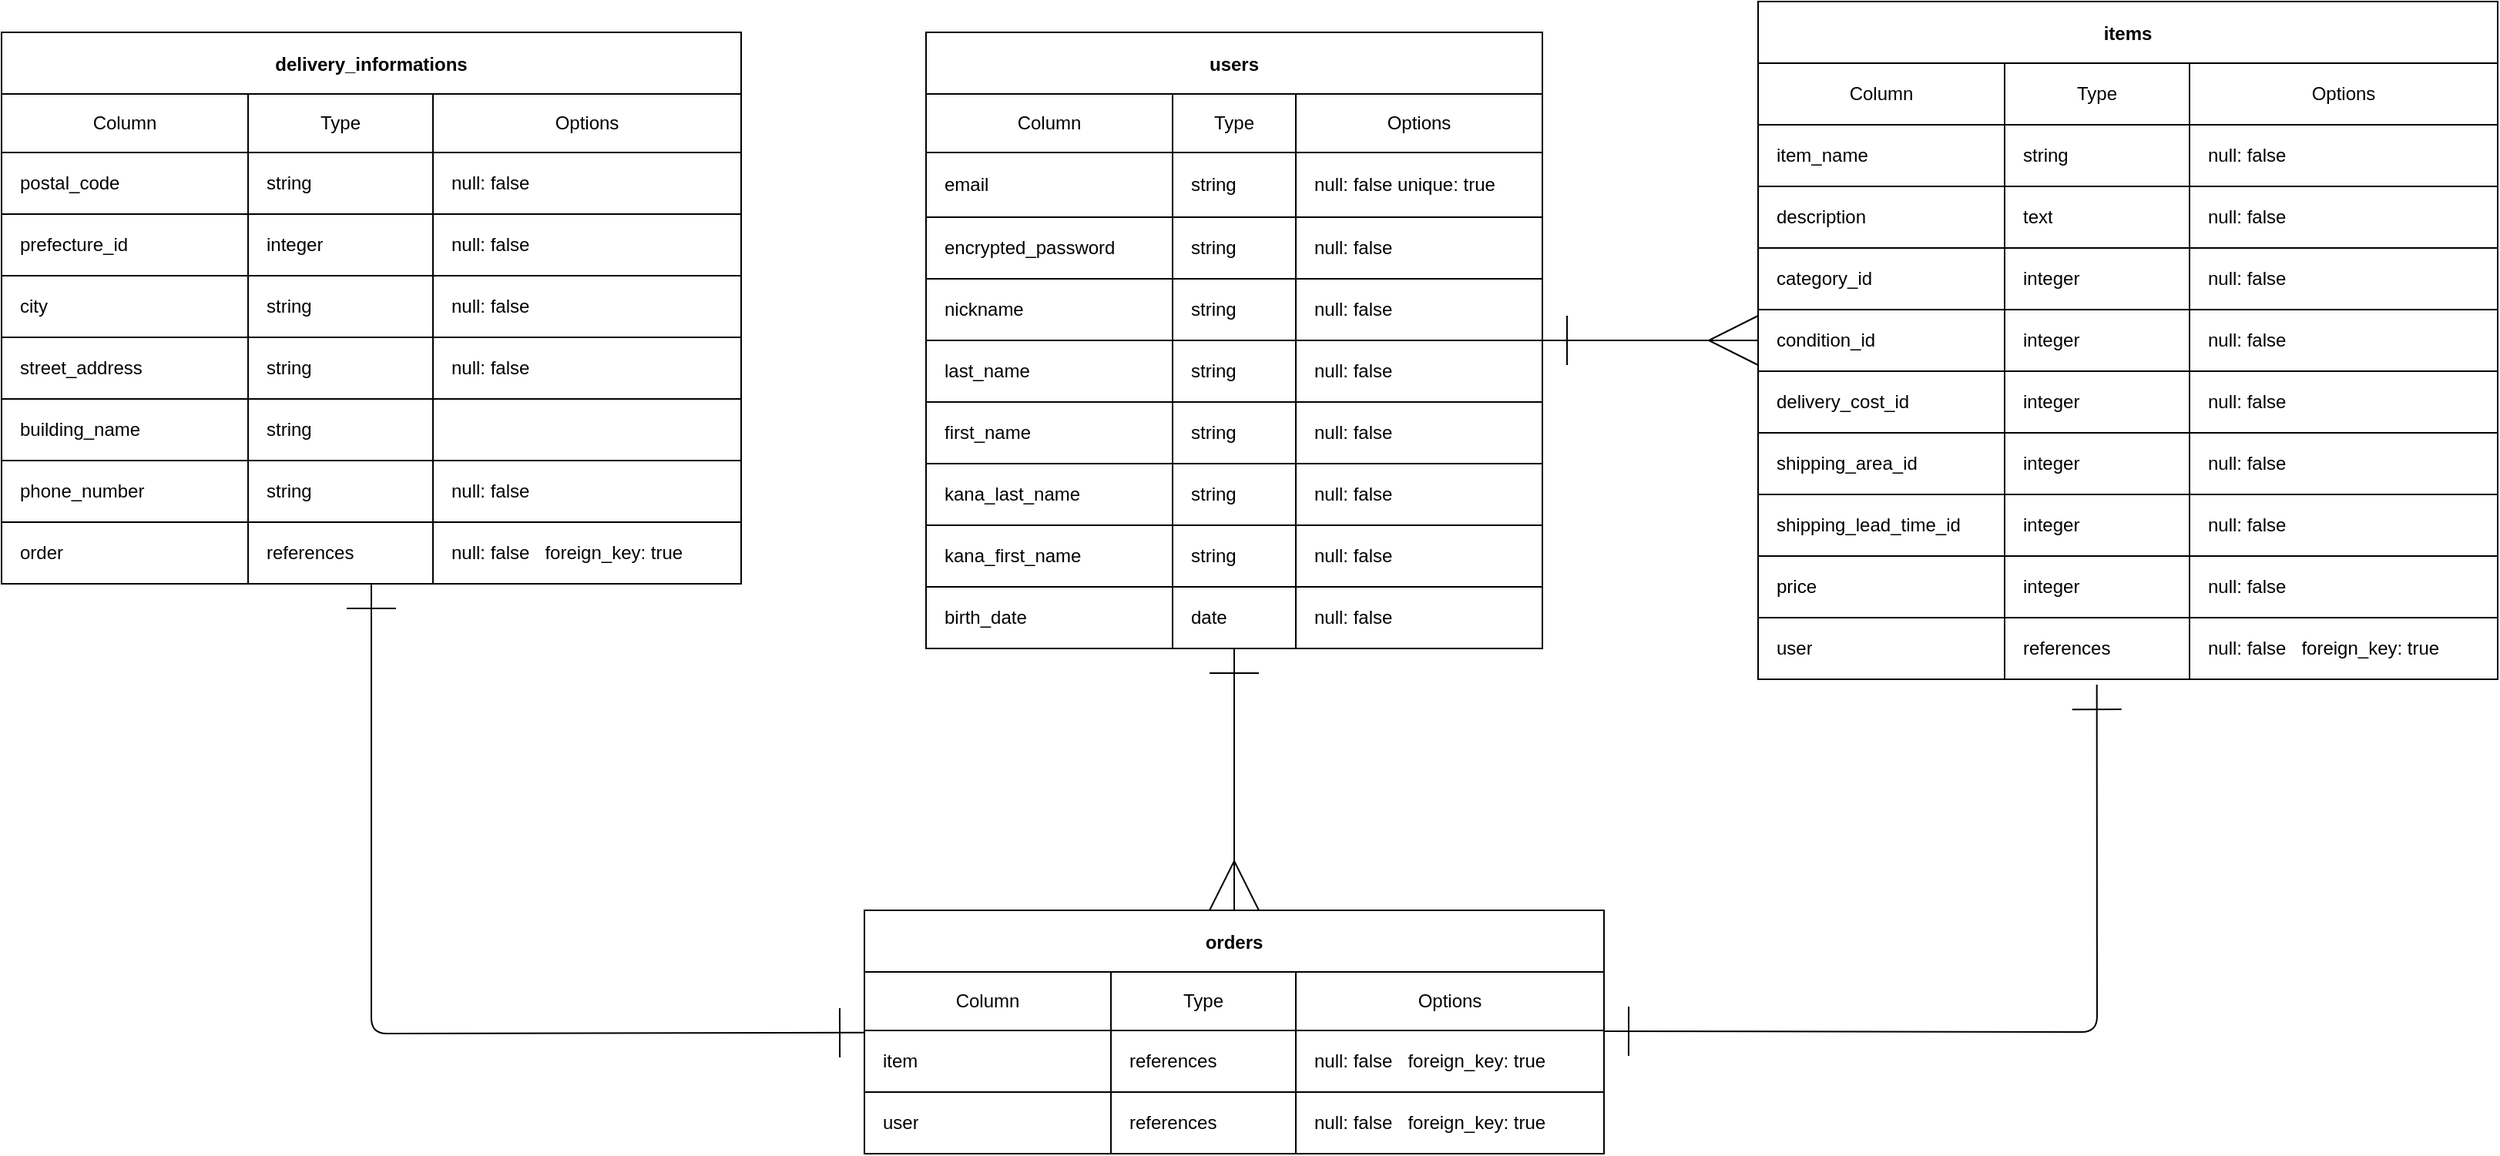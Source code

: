 <mxfile>
    <diagram id="lKVGvVoC6Xnl2_h3zTcr" name="ページ1">
        <mxGraphModel dx="1456" dy="779" grid="0" gridSize="10" guides="1" tooltips="1" connect="1" arrows="1" fold="1" page="1" pageScale="1" pageWidth="827" pageHeight="1169" background="none" math="0" shadow="0">
            <root>
                <mxCell id="0"/>
                <mxCell id="1" parent="0"/>
                <mxCell id="143" style="edgeStyle=none;jumpSize=6;html=1;strokeWidth=1;endArrow=ERmany;endFill=0;startSize=30;endSize=30;startArrow=ERone;startFill=0;fillColor=none;entryX=0.5;entryY=0;entryDx=0;entryDy=0;" parent="1" source="87" target="122" edge="1">
                    <mxGeometry relative="1" as="geometry">
                        <mxPoint x="830" y="680" as="targetPoint"/>
                        <mxPoint x="480" y="320" as="sourcePoint"/>
                    </mxGeometry>
                </mxCell>
                <mxCell id="74" value="users" style="shape=table;startSize=40;container=1;collapsible=0;childLayout=tableLayout;fontStyle=1;align=center;fillColor=none;" parent="1" vertex="1">
                    <mxGeometry x="620" y="120" width="400" height="400" as="geometry"/>
                </mxCell>
                <mxCell id="75" value="" style="shape=tableRow;horizontal=0;startSize=0;swimlaneHead=0;swimlaneBody=0;top=0;left=0;bottom=0;right=0;collapsible=0;dropTarget=0;points=[[0,0.5],[1,0.5]];portConstraint=eastwest;fillColor=none;" parent="74" vertex="1">
                    <mxGeometry y="40" width="400" height="38" as="geometry"/>
                </mxCell>
                <mxCell id="76" value="Column" style="shape=partialRectangle;html=1;whiteSpace=wrap;connectable=0;top=0;left=0;bottom=0;right=0;overflow=hidden;fillColor=none;" parent="75" vertex="1">
                    <mxGeometry width="160" height="38" as="geometry">
                        <mxRectangle width="160" height="38" as="alternateBounds"/>
                    </mxGeometry>
                </mxCell>
                <mxCell id="77" value="Type" style="shape=partialRectangle;html=1;whiteSpace=wrap;connectable=0;top=0;left=0;bottom=0;right=0;overflow=hidden;verticalAlign=middle;horizontal=1;fontStyle=0;fillColor=none;" parent="75" vertex="1">
                    <mxGeometry x="160" width="80" height="38" as="geometry">
                        <mxRectangle width="80" height="38" as="alternateBounds"/>
                    </mxGeometry>
                </mxCell>
                <mxCell id="78" value="Options" style="shape=partialRectangle;html=1;whiteSpace=wrap;connectable=0;top=0;left=0;bottom=0;right=0;overflow=hidden;fillColor=none;" parent="75" vertex="1">
                    <mxGeometry x="240" width="160" height="38" as="geometry">
                        <mxRectangle width="160" height="38" as="alternateBounds"/>
                    </mxGeometry>
                </mxCell>
                <mxCell id="79" value="" style="shape=tableRow;horizontal=0;startSize=0;swimlaneHead=0;swimlaneBody=0;top=0;left=0;bottom=0;right=0;collapsible=0;dropTarget=0;points=[[0,0.5],[1,0.5]];portConstraint=eastwest;align=left;spacingLeft=10;fillColor=none;" parent="74" vertex="1">
                    <mxGeometry y="78" width="400" height="42" as="geometry"/>
                </mxCell>
                <mxCell id="80" value="email&lt;br&gt;" style="shape=partialRectangle;html=1;whiteSpace=wrap;connectable=0;top=0;left=0;bottom=0;right=0;overflow=hidden;align=left;spacingLeft=10;fillColor=none;" parent="79" vertex="1">
                    <mxGeometry width="160" height="42" as="geometry">
                        <mxRectangle width="160" height="42" as="alternateBounds"/>
                    </mxGeometry>
                </mxCell>
                <mxCell id="81" value="string" style="shape=partialRectangle;html=1;whiteSpace=wrap;connectable=0;top=0;left=0;bottom=0;right=0;overflow=hidden;align=left;spacingLeft=10;fillColor=none;" parent="79" vertex="1">
                    <mxGeometry x="160" width="80" height="42" as="geometry">
                        <mxRectangle width="80" height="42" as="alternateBounds"/>
                    </mxGeometry>
                </mxCell>
                <mxCell id="82" value="null: false unique: true" style="shape=partialRectangle;html=1;whiteSpace=wrap;connectable=0;top=0;left=0;bottom=0;right=0;overflow=hidden;align=left;spacingLeft=10;fillColor=none;" parent="79" vertex="1">
                    <mxGeometry x="240" width="160" height="42" as="geometry">
                        <mxRectangle width="160" height="42" as="alternateBounds"/>
                    </mxGeometry>
                </mxCell>
                <mxCell id="83" value="" style="shape=tableRow;horizontal=0;startSize=0;swimlaneHead=0;swimlaneBody=0;top=0;left=0;bottom=0;right=0;collapsible=0;dropTarget=0;points=[[0,0.5],[1,0.5]];portConstraint=eastwest;align=left;spacingLeft=10;fillColor=none;" parent="74" vertex="1">
                    <mxGeometry y="120" width="400" height="40" as="geometry"/>
                </mxCell>
                <mxCell id="84" value="encrypted_password" style="shape=partialRectangle;html=1;whiteSpace=wrap;connectable=0;top=0;left=0;bottom=0;right=0;overflow=hidden;align=left;spacingLeft=10;fillColor=none;" parent="83" vertex="1">
                    <mxGeometry width="160" height="40" as="geometry">
                        <mxRectangle width="160" height="40" as="alternateBounds"/>
                    </mxGeometry>
                </mxCell>
                <mxCell id="85" value="string" style="shape=partialRectangle;html=1;whiteSpace=wrap;connectable=0;top=0;left=0;bottom=0;right=0;overflow=hidden;align=left;spacingLeft=10;fillColor=none;" parent="83" vertex="1">
                    <mxGeometry x="160" width="80" height="40" as="geometry">
                        <mxRectangle width="80" height="40" as="alternateBounds"/>
                    </mxGeometry>
                </mxCell>
                <mxCell id="86" value="null: false&lt;span style=&quot;white-space: pre;&quot;&gt;&#9;&lt;/span&gt;" style="shape=partialRectangle;html=1;whiteSpace=wrap;connectable=0;top=0;left=0;bottom=0;right=0;overflow=hidden;align=left;spacingLeft=10;fillColor=none;" parent="83" vertex="1">
                    <mxGeometry x="240" width="160" height="40" as="geometry">
                        <mxRectangle width="160" height="40" as="alternateBounds"/>
                    </mxGeometry>
                </mxCell>
                <mxCell id="268" value="" style="shape=tableRow;horizontal=0;startSize=0;swimlaneHead=0;swimlaneBody=0;top=0;left=0;bottom=0;right=0;collapsible=0;dropTarget=0;points=[[0,0.5],[1,0.5]];portConstraint=eastwest;align=left;spacingLeft=10;fillColor=none;" parent="74" vertex="1">
                    <mxGeometry y="160" width="400" height="40" as="geometry"/>
                </mxCell>
                <mxCell id="269" value="nickname&lt;div style=&quot;text-align: justify;&quot;&gt;&lt;/div&gt;" style="shape=partialRectangle;html=1;whiteSpace=wrap;connectable=0;top=0;left=0;bottom=0;right=0;overflow=hidden;align=left;spacingLeft=10;fillColor=none;" parent="268" vertex="1">
                    <mxGeometry width="160" height="40" as="geometry">
                        <mxRectangle width="160" height="40" as="alternateBounds"/>
                    </mxGeometry>
                </mxCell>
                <mxCell id="270" value="string" style="shape=partialRectangle;html=1;whiteSpace=wrap;connectable=0;top=0;left=0;bottom=0;right=0;overflow=hidden;align=left;spacingLeft=10;fillColor=none;" parent="268" vertex="1">
                    <mxGeometry x="160" width="80" height="40" as="geometry">
                        <mxRectangle width="80" height="40" as="alternateBounds"/>
                    </mxGeometry>
                </mxCell>
                <mxCell id="271" value="null: false" style="shape=partialRectangle;html=1;whiteSpace=wrap;connectable=0;top=0;left=0;bottom=0;right=0;overflow=hidden;align=left;spacingLeft=10;fillColor=none;" parent="268" vertex="1">
                    <mxGeometry x="240" width="160" height="40" as="geometry">
                        <mxRectangle width="160" height="40" as="alternateBounds"/>
                    </mxGeometry>
                </mxCell>
                <mxCell id="272" value="" style="shape=tableRow;horizontal=0;startSize=0;swimlaneHead=0;swimlaneBody=0;top=0;left=0;bottom=0;right=0;collapsible=0;dropTarget=0;points=[[0,0.5],[1,0.5]];portConstraint=eastwest;align=left;spacingLeft=10;fillColor=none;" parent="74" vertex="1">
                    <mxGeometry y="200" width="400" height="40" as="geometry"/>
                </mxCell>
                <mxCell id="273" value="last_name&lt;div style=&quot;text-align: justify;&quot;&gt;&lt;/div&gt;" style="shape=partialRectangle;html=1;whiteSpace=wrap;connectable=0;top=0;left=0;bottom=0;right=0;overflow=hidden;align=left;spacingLeft=10;fillColor=none;" parent="272" vertex="1">
                    <mxGeometry width="160" height="40" as="geometry">
                        <mxRectangle width="160" height="40" as="alternateBounds"/>
                    </mxGeometry>
                </mxCell>
                <mxCell id="274" value="string" style="shape=partialRectangle;html=1;whiteSpace=wrap;connectable=0;top=0;left=0;bottom=0;right=0;overflow=hidden;align=left;spacingLeft=10;fillColor=none;" parent="272" vertex="1">
                    <mxGeometry x="160" width="80" height="40" as="geometry">
                        <mxRectangle width="80" height="40" as="alternateBounds"/>
                    </mxGeometry>
                </mxCell>
                <mxCell id="275" value="null: false" style="shape=partialRectangle;html=1;whiteSpace=wrap;connectable=0;top=0;left=0;bottom=0;right=0;overflow=hidden;align=left;spacingLeft=10;fillColor=none;" parent="272" vertex="1">
                    <mxGeometry x="240" width="160" height="40" as="geometry">
                        <mxRectangle width="160" height="40" as="alternateBounds"/>
                    </mxGeometry>
                </mxCell>
                <mxCell id="276" value="" style="shape=tableRow;horizontal=0;startSize=0;swimlaneHead=0;swimlaneBody=0;top=0;left=0;bottom=0;right=0;collapsible=0;dropTarget=0;points=[[0,0.5],[1,0.5]];portConstraint=eastwest;align=left;spacingLeft=10;fillColor=none;" parent="74" vertex="1">
                    <mxGeometry y="240" width="400" height="40" as="geometry"/>
                </mxCell>
                <mxCell id="277" value="first_name&lt;div style=&quot;text-align: justify;&quot;&gt;&lt;/div&gt;" style="shape=partialRectangle;html=1;whiteSpace=wrap;connectable=0;top=0;left=0;bottom=0;right=0;overflow=hidden;align=left;spacingLeft=10;fillColor=none;" parent="276" vertex="1">
                    <mxGeometry width="160" height="40" as="geometry">
                        <mxRectangle width="160" height="40" as="alternateBounds"/>
                    </mxGeometry>
                </mxCell>
                <mxCell id="278" value="string" style="shape=partialRectangle;html=1;whiteSpace=wrap;connectable=0;top=0;left=0;bottom=0;right=0;overflow=hidden;align=left;spacingLeft=10;fillColor=none;" parent="276" vertex="1">
                    <mxGeometry x="160" width="80" height="40" as="geometry">
                        <mxRectangle width="80" height="40" as="alternateBounds"/>
                    </mxGeometry>
                </mxCell>
                <mxCell id="279" value="null: false" style="shape=partialRectangle;html=1;whiteSpace=wrap;connectable=0;top=0;left=0;bottom=0;right=0;overflow=hidden;align=left;spacingLeft=10;fillColor=none;" parent="276" vertex="1">
                    <mxGeometry x="240" width="160" height="40" as="geometry">
                        <mxRectangle width="160" height="40" as="alternateBounds"/>
                    </mxGeometry>
                </mxCell>
                <mxCell id="284" value="" style="shape=tableRow;horizontal=0;startSize=0;swimlaneHead=0;swimlaneBody=0;top=0;left=0;bottom=0;right=0;collapsible=0;dropTarget=0;points=[[0,0.5],[1,0.5]];portConstraint=eastwest;align=left;spacingLeft=10;fillColor=none;" parent="74" vertex="1">
                    <mxGeometry y="280" width="400" height="40" as="geometry"/>
                </mxCell>
                <mxCell id="285" value="kana_last_name&lt;div style=&quot;text-align: justify;&quot;&gt;&lt;/div&gt;" style="shape=partialRectangle;html=1;whiteSpace=wrap;connectable=0;top=0;left=0;bottom=0;right=0;overflow=hidden;align=left;spacingLeft=10;fillColor=none;" parent="284" vertex="1">
                    <mxGeometry width="160" height="40" as="geometry">
                        <mxRectangle width="160" height="40" as="alternateBounds"/>
                    </mxGeometry>
                </mxCell>
                <mxCell id="286" value="string" style="shape=partialRectangle;html=1;whiteSpace=wrap;connectable=0;top=0;left=0;bottom=0;right=0;overflow=hidden;align=left;spacingLeft=10;fillColor=none;" parent="284" vertex="1">
                    <mxGeometry x="160" width="80" height="40" as="geometry">
                        <mxRectangle width="80" height="40" as="alternateBounds"/>
                    </mxGeometry>
                </mxCell>
                <mxCell id="287" value="null: false" style="shape=partialRectangle;html=1;whiteSpace=wrap;connectable=0;top=0;left=0;bottom=0;right=0;overflow=hidden;align=left;spacingLeft=10;fillColor=none;" parent="284" vertex="1">
                    <mxGeometry x="240" width="160" height="40" as="geometry">
                        <mxRectangle width="160" height="40" as="alternateBounds"/>
                    </mxGeometry>
                </mxCell>
                <mxCell id="288" value="" style="shape=tableRow;horizontal=0;startSize=0;swimlaneHead=0;swimlaneBody=0;top=0;left=0;bottom=0;right=0;collapsible=0;dropTarget=0;points=[[0,0.5],[1,0.5]];portConstraint=eastwest;align=left;spacingLeft=10;fillColor=none;" parent="74" vertex="1">
                    <mxGeometry y="320" width="400" height="40" as="geometry"/>
                </mxCell>
                <mxCell id="289" value="kana_first_name&lt;div style=&quot;text-align: justify;&quot;&gt;&lt;/div&gt;" style="shape=partialRectangle;html=1;whiteSpace=wrap;connectable=0;top=0;left=0;bottom=0;right=0;overflow=hidden;align=left;spacingLeft=10;fillColor=none;" parent="288" vertex="1">
                    <mxGeometry width="160" height="40" as="geometry">
                        <mxRectangle width="160" height="40" as="alternateBounds"/>
                    </mxGeometry>
                </mxCell>
                <mxCell id="290" value="string" style="shape=partialRectangle;html=1;whiteSpace=wrap;connectable=0;top=0;left=0;bottom=0;right=0;overflow=hidden;align=left;spacingLeft=10;fillColor=none;" parent="288" vertex="1">
                    <mxGeometry x="160" width="80" height="40" as="geometry">
                        <mxRectangle width="80" height="40" as="alternateBounds"/>
                    </mxGeometry>
                </mxCell>
                <mxCell id="291" value="null: false" style="shape=partialRectangle;html=1;whiteSpace=wrap;connectable=0;top=0;left=0;bottom=0;right=0;overflow=hidden;align=left;spacingLeft=10;fillColor=none;" parent="288" vertex="1">
                    <mxGeometry x="240" width="160" height="40" as="geometry">
                        <mxRectangle width="160" height="40" as="alternateBounds"/>
                    </mxGeometry>
                </mxCell>
                <mxCell id="87" value="" style="shape=tableRow;horizontal=0;startSize=0;swimlaneHead=0;swimlaneBody=0;top=0;left=0;bottom=0;right=0;collapsible=0;dropTarget=0;points=[[0,0.5],[1,0.5]];portConstraint=eastwest;align=left;spacingLeft=10;fillColor=none;" parent="74" vertex="1">
                    <mxGeometry y="360" width="400" height="40" as="geometry"/>
                </mxCell>
                <mxCell id="88" value="birth_date&lt;div style=&quot;text-align: justify;&quot;&gt;&lt;/div&gt;" style="shape=partialRectangle;html=1;whiteSpace=wrap;connectable=0;top=0;left=0;bottom=0;right=0;overflow=hidden;align=left;spacingLeft=10;fillColor=none;" parent="87" vertex="1">
                    <mxGeometry width="160" height="40" as="geometry">
                        <mxRectangle width="160" height="40" as="alternateBounds"/>
                    </mxGeometry>
                </mxCell>
                <mxCell id="89" value="date" style="shape=partialRectangle;html=1;whiteSpace=wrap;connectable=0;top=0;left=0;bottom=0;right=0;overflow=hidden;align=left;spacingLeft=10;fillColor=none;" parent="87" vertex="1">
                    <mxGeometry x="160" width="80" height="40" as="geometry">
                        <mxRectangle width="80" height="40" as="alternateBounds"/>
                    </mxGeometry>
                </mxCell>
                <mxCell id="90" value="null: false" style="shape=partialRectangle;html=1;whiteSpace=wrap;connectable=0;top=0;left=0;bottom=0;right=0;overflow=hidden;align=left;spacingLeft=10;fillColor=none;" parent="87" vertex="1">
                    <mxGeometry x="240" width="160" height="40" as="geometry">
                        <mxRectangle width="160" height="40" as="alternateBounds"/>
                    </mxGeometry>
                </mxCell>
                <mxCell id="231" style="edgeStyle=none;rounded=1;html=1;strokeWidth=1;startArrow=ERone;startFill=0;endArrow=ERone;endFill=0;startSize=30;endSize=30;fillColor=none;entryX=1;entryY=0.011;entryDx=0;entryDy=0;entryPerimeter=0;exitX=0.458;exitY=1.089;exitDx=0;exitDy=0;exitPerimeter=0;" parent="1" source="320" target="135" edge="1">
                    <mxGeometry relative="1" as="geometry">
                        <mxPoint x="1380" y="550" as="sourcePoint"/>
                        <mxPoint x="1080" y="769" as="targetPoint"/>
                        <Array as="points">
                            <mxPoint x="1380" y="769"/>
                        </Array>
                    </mxGeometry>
                </mxCell>
                <mxCell id="94" value="items" style="shape=table;startSize=40;container=1;collapsible=0;childLayout=tableLayout;fontStyle=1;align=center;fillColor=none;" parent="1" vertex="1">
                    <mxGeometry x="1160" y="100" width="480" height="440" as="geometry"/>
                </mxCell>
                <mxCell id="95" value="" style="shape=tableRow;horizontal=0;startSize=0;swimlaneHead=0;swimlaneBody=0;top=0;left=0;bottom=0;right=0;collapsible=0;dropTarget=0;points=[[0,0.5],[1,0.5]];portConstraint=eastwest;fillColor=none;" parent="94" vertex="1">
                    <mxGeometry y="40" width="480" height="40" as="geometry"/>
                </mxCell>
                <mxCell id="96" value="Column" style="shape=partialRectangle;html=1;whiteSpace=wrap;connectable=0;top=0;left=0;bottom=0;right=0;overflow=hidden;fillColor=none;" parent="95" vertex="1">
                    <mxGeometry width="160" height="40" as="geometry">
                        <mxRectangle width="160" height="40" as="alternateBounds"/>
                    </mxGeometry>
                </mxCell>
                <mxCell id="97" value="Type" style="shape=partialRectangle;html=1;whiteSpace=wrap;connectable=0;top=0;left=0;bottom=0;right=0;overflow=hidden;verticalAlign=middle;horizontal=1;fontStyle=0;fillColor=none;" parent="95" vertex="1">
                    <mxGeometry x="160" width="120" height="40" as="geometry">
                        <mxRectangle width="120" height="40" as="alternateBounds"/>
                    </mxGeometry>
                </mxCell>
                <mxCell id="98" value="Options" style="shape=partialRectangle;html=1;whiteSpace=wrap;connectable=0;top=0;left=0;bottom=0;right=0;overflow=hidden;fillColor=none;" parent="95" vertex="1">
                    <mxGeometry x="280" width="200" height="40" as="geometry">
                        <mxRectangle width="200" height="40" as="alternateBounds"/>
                    </mxGeometry>
                </mxCell>
                <mxCell id="99" value="" style="shape=tableRow;horizontal=0;startSize=0;swimlaneHead=0;swimlaneBody=0;top=0;left=0;bottom=0;right=0;collapsible=0;dropTarget=0;points=[[0,0.5],[1,0.5]];portConstraint=eastwest;align=left;spacingLeft=10;fillColor=none;" parent="94" vertex="1">
                    <mxGeometry y="80" width="480" height="40" as="geometry"/>
                </mxCell>
                <mxCell id="100" value="item_name" style="shape=partialRectangle;html=1;whiteSpace=wrap;connectable=0;top=0;left=0;bottom=0;right=0;overflow=hidden;align=left;spacingLeft=10;fillColor=none;" parent="99" vertex="1">
                    <mxGeometry width="160" height="40" as="geometry">
                        <mxRectangle width="160" height="40" as="alternateBounds"/>
                    </mxGeometry>
                </mxCell>
                <mxCell id="101" value="string" style="shape=partialRectangle;html=1;whiteSpace=wrap;connectable=0;top=0;left=0;bottom=0;right=0;overflow=hidden;align=left;spacingLeft=10;fillColor=none;" parent="99" vertex="1">
                    <mxGeometry x="160" width="120" height="40" as="geometry">
                        <mxRectangle width="120" height="40" as="alternateBounds"/>
                    </mxGeometry>
                </mxCell>
                <mxCell id="102" value="null: false&lt;span style=&quot;&quot;&gt;&#9;&lt;/span&gt;" style="shape=partialRectangle;html=1;whiteSpace=wrap;connectable=0;top=0;left=0;bottom=0;right=0;overflow=hidden;align=left;spacingLeft=10;fillColor=none;" parent="99" vertex="1">
                    <mxGeometry x="280" width="200" height="40" as="geometry">
                        <mxRectangle width="200" height="40" as="alternateBounds"/>
                    </mxGeometry>
                </mxCell>
                <mxCell id="316" value="" style="shape=tableRow;horizontal=0;startSize=0;swimlaneHead=0;swimlaneBody=0;top=0;left=0;bottom=0;right=0;collapsible=0;dropTarget=0;points=[[0,0.5],[1,0.5]];portConstraint=eastwest;align=left;spacingLeft=10;fillColor=none;" parent="94" vertex="1">
                    <mxGeometry y="120" width="480" height="40" as="geometry"/>
                </mxCell>
                <mxCell id="317" value="description" style="shape=partialRectangle;html=1;whiteSpace=wrap;connectable=0;top=0;left=0;bottom=0;right=0;overflow=hidden;align=left;spacingLeft=10;fillColor=none;" parent="316" vertex="1">
                    <mxGeometry width="160" height="40" as="geometry">
                        <mxRectangle width="160" height="40" as="alternateBounds"/>
                    </mxGeometry>
                </mxCell>
                <mxCell id="318" value="text" style="shape=partialRectangle;html=1;whiteSpace=wrap;connectable=0;top=0;left=0;bottom=0;right=0;overflow=hidden;align=left;spacingLeft=10;fillColor=none;" parent="316" vertex="1">
                    <mxGeometry x="160" width="120" height="40" as="geometry">
                        <mxRectangle width="120" height="40" as="alternateBounds"/>
                    </mxGeometry>
                </mxCell>
                <mxCell id="319" value="null: false" style="shape=partialRectangle;html=1;whiteSpace=wrap;connectable=0;top=0;left=0;bottom=0;right=0;overflow=hidden;align=left;spacingLeft=10;fillColor=none;" parent="316" vertex="1">
                    <mxGeometry x="280" width="200" height="40" as="geometry">
                        <mxRectangle width="200" height="40" as="alternateBounds"/>
                    </mxGeometry>
                </mxCell>
                <mxCell id="344" value="" style="shape=tableRow;horizontal=0;startSize=0;swimlaneHead=0;swimlaneBody=0;top=0;left=0;bottom=0;right=0;collapsible=0;dropTarget=0;points=[[0,0.5],[1,0.5]];portConstraint=eastwest;align=left;spacingLeft=10;fillColor=none;" parent="94" vertex="1">
                    <mxGeometry y="160" width="480" height="40" as="geometry"/>
                </mxCell>
                <mxCell id="345" value="category_id" style="shape=partialRectangle;html=1;whiteSpace=wrap;connectable=0;top=0;left=0;bottom=0;right=0;overflow=hidden;align=left;spacingLeft=10;fillColor=none;" parent="344" vertex="1">
                    <mxGeometry width="160" height="40" as="geometry">
                        <mxRectangle width="160" height="40" as="alternateBounds"/>
                    </mxGeometry>
                </mxCell>
                <mxCell id="346" value="integer" style="shape=partialRectangle;html=1;whiteSpace=wrap;connectable=0;top=0;left=0;bottom=0;right=0;overflow=hidden;align=left;spacingLeft=10;fillColor=none;" parent="344" vertex="1">
                    <mxGeometry x="160" width="120" height="40" as="geometry">
                        <mxRectangle width="120" height="40" as="alternateBounds"/>
                    </mxGeometry>
                </mxCell>
                <mxCell id="347" value="null: false" style="shape=partialRectangle;html=1;whiteSpace=wrap;connectable=0;top=0;left=0;bottom=0;right=0;overflow=hidden;align=left;spacingLeft=10;fillColor=none;" parent="344" vertex="1">
                    <mxGeometry x="280" width="200" height="40" as="geometry">
                        <mxRectangle width="200" height="40" as="alternateBounds"/>
                    </mxGeometry>
                </mxCell>
                <mxCell id="324" value="" style="shape=tableRow;horizontal=0;startSize=0;swimlaneHead=0;swimlaneBody=0;top=0;left=0;bottom=0;right=0;collapsible=0;dropTarget=0;points=[[0,0.5],[1,0.5]];portConstraint=eastwest;align=left;spacingLeft=10;fillColor=none;" parent="94" vertex="1">
                    <mxGeometry y="200" width="480" height="40" as="geometry"/>
                </mxCell>
                <mxCell id="325" value="condition_id" style="shape=partialRectangle;html=1;whiteSpace=wrap;connectable=0;top=0;left=0;bottom=0;right=0;overflow=hidden;align=left;spacingLeft=10;fillColor=none;" parent="324" vertex="1">
                    <mxGeometry width="160" height="40" as="geometry">
                        <mxRectangle width="160" height="40" as="alternateBounds"/>
                    </mxGeometry>
                </mxCell>
                <mxCell id="326" value="integer" style="shape=partialRectangle;html=1;whiteSpace=wrap;connectable=0;top=0;left=0;bottom=0;right=0;overflow=hidden;align=left;spacingLeft=10;fillColor=none;" parent="324" vertex="1">
                    <mxGeometry x="160" width="120" height="40" as="geometry">
                        <mxRectangle width="120" height="40" as="alternateBounds"/>
                    </mxGeometry>
                </mxCell>
                <mxCell id="327" value="null: false" style="shape=partialRectangle;html=1;whiteSpace=wrap;connectable=0;top=0;left=0;bottom=0;right=0;overflow=hidden;align=left;spacingLeft=10;fillColor=none;" parent="324" vertex="1">
                    <mxGeometry x="280" width="200" height="40" as="geometry">
                        <mxRectangle width="200" height="40" as="alternateBounds"/>
                    </mxGeometry>
                </mxCell>
                <mxCell id="328" value="" style="shape=tableRow;horizontal=0;startSize=0;swimlaneHead=0;swimlaneBody=0;top=0;left=0;bottom=0;right=0;collapsible=0;dropTarget=0;points=[[0,0.5],[1,0.5]];portConstraint=eastwest;align=left;spacingLeft=10;fillColor=none;" parent="94" vertex="1">
                    <mxGeometry y="240" width="480" height="40" as="geometry"/>
                </mxCell>
                <mxCell id="329" value="delivery_cost_id" style="shape=partialRectangle;html=1;whiteSpace=wrap;connectable=0;top=0;left=0;bottom=0;right=0;overflow=hidden;align=left;spacingLeft=10;fillColor=none;" parent="328" vertex="1">
                    <mxGeometry width="160" height="40" as="geometry">
                        <mxRectangle width="160" height="40" as="alternateBounds"/>
                    </mxGeometry>
                </mxCell>
                <mxCell id="330" value="integer" style="shape=partialRectangle;html=1;whiteSpace=wrap;connectable=0;top=0;left=0;bottom=0;right=0;overflow=hidden;align=left;spacingLeft=10;fillColor=none;" parent="328" vertex="1">
                    <mxGeometry x="160" width="120" height="40" as="geometry">
                        <mxRectangle width="120" height="40" as="alternateBounds"/>
                    </mxGeometry>
                </mxCell>
                <mxCell id="331" value="null: false" style="shape=partialRectangle;html=1;whiteSpace=wrap;connectable=0;top=0;left=0;bottom=0;right=0;overflow=hidden;align=left;spacingLeft=10;fillColor=none;" parent="328" vertex="1">
                    <mxGeometry x="280" width="200" height="40" as="geometry">
                        <mxRectangle width="200" height="40" as="alternateBounds"/>
                    </mxGeometry>
                </mxCell>
                <mxCell id="340" value="" style="shape=tableRow;horizontal=0;startSize=0;swimlaneHead=0;swimlaneBody=0;top=0;left=0;bottom=0;right=0;collapsible=0;dropTarget=0;points=[[0,0.5],[1,0.5]];portConstraint=eastwest;align=left;spacingLeft=10;fillColor=none;" parent="94" vertex="1">
                    <mxGeometry y="280" width="480" height="40" as="geometry"/>
                </mxCell>
                <mxCell id="341" value="shipping_area_id" style="shape=partialRectangle;html=1;whiteSpace=wrap;connectable=0;top=0;left=0;bottom=0;right=0;overflow=hidden;align=left;spacingLeft=10;fillColor=none;" parent="340" vertex="1">
                    <mxGeometry width="160" height="40" as="geometry">
                        <mxRectangle width="160" height="40" as="alternateBounds"/>
                    </mxGeometry>
                </mxCell>
                <mxCell id="342" value="integer" style="shape=partialRectangle;html=1;whiteSpace=wrap;connectable=0;top=0;left=0;bottom=0;right=0;overflow=hidden;align=left;spacingLeft=10;fillColor=none;" parent="340" vertex="1">
                    <mxGeometry x="160" width="120" height="40" as="geometry">
                        <mxRectangle width="120" height="40" as="alternateBounds"/>
                    </mxGeometry>
                </mxCell>
                <mxCell id="343" value="null: false" style="shape=partialRectangle;html=1;whiteSpace=wrap;connectable=0;top=0;left=0;bottom=0;right=0;overflow=hidden;align=left;spacingLeft=10;fillColor=none;" parent="340" vertex="1">
                    <mxGeometry x="280" width="200" height="40" as="geometry">
                        <mxRectangle width="200" height="40" as="alternateBounds"/>
                    </mxGeometry>
                </mxCell>
                <mxCell id="332" value="" style="shape=tableRow;horizontal=0;startSize=0;swimlaneHead=0;swimlaneBody=0;top=0;left=0;bottom=0;right=0;collapsible=0;dropTarget=0;points=[[0,0.5],[1,0.5]];portConstraint=eastwest;align=left;spacingLeft=10;fillColor=none;" parent="94" vertex="1">
                    <mxGeometry y="320" width="480" height="40" as="geometry"/>
                </mxCell>
                <mxCell id="333" value="shipping_lead_time_id" style="shape=partialRectangle;html=1;whiteSpace=wrap;connectable=0;top=0;left=0;bottom=0;right=0;overflow=hidden;align=left;spacingLeft=10;fillColor=none;" parent="332" vertex="1">
                    <mxGeometry width="160" height="40" as="geometry">
                        <mxRectangle width="160" height="40" as="alternateBounds"/>
                    </mxGeometry>
                </mxCell>
                <mxCell id="334" value="integer" style="shape=partialRectangle;html=1;whiteSpace=wrap;connectable=0;top=0;left=0;bottom=0;right=0;overflow=hidden;align=left;spacingLeft=10;fillColor=none;" parent="332" vertex="1">
                    <mxGeometry x="160" width="120" height="40" as="geometry">
                        <mxRectangle width="120" height="40" as="alternateBounds"/>
                    </mxGeometry>
                </mxCell>
                <mxCell id="335" value="null: false" style="shape=partialRectangle;html=1;whiteSpace=wrap;connectable=0;top=0;left=0;bottom=0;right=0;overflow=hidden;align=left;spacingLeft=10;fillColor=none;" parent="332" vertex="1">
                    <mxGeometry x="280" width="200" height="40" as="geometry">
                        <mxRectangle width="200" height="40" as="alternateBounds"/>
                    </mxGeometry>
                </mxCell>
                <mxCell id="308" value="" style="shape=tableRow;horizontal=0;startSize=0;swimlaneHead=0;swimlaneBody=0;top=0;left=0;bottom=0;right=0;collapsible=0;dropTarget=0;points=[[0,0.5],[1,0.5]];portConstraint=eastwest;align=left;spacingLeft=10;fillColor=none;" parent="94" vertex="1">
                    <mxGeometry y="360" width="480" height="40" as="geometry"/>
                </mxCell>
                <mxCell id="309" value="price" style="shape=partialRectangle;html=1;whiteSpace=wrap;connectable=0;top=0;left=0;bottom=0;right=0;overflow=hidden;align=left;spacingLeft=10;fillColor=none;" parent="308" vertex="1">
                    <mxGeometry width="160" height="40" as="geometry">
                        <mxRectangle width="160" height="40" as="alternateBounds"/>
                    </mxGeometry>
                </mxCell>
                <mxCell id="310" value="integer" style="shape=partialRectangle;html=1;whiteSpace=wrap;connectable=0;top=0;left=0;bottom=0;right=0;overflow=hidden;align=left;spacingLeft=10;fillColor=none;" parent="308" vertex="1">
                    <mxGeometry x="160" width="120" height="40" as="geometry">
                        <mxRectangle width="120" height="40" as="alternateBounds"/>
                    </mxGeometry>
                </mxCell>
                <mxCell id="311" value="null: false" style="shape=partialRectangle;html=1;whiteSpace=wrap;connectable=0;top=0;left=0;bottom=0;right=0;overflow=hidden;align=left;spacingLeft=10;fillColor=none;" parent="308" vertex="1">
                    <mxGeometry x="280" width="200" height="40" as="geometry">
                        <mxRectangle width="200" height="40" as="alternateBounds"/>
                    </mxGeometry>
                </mxCell>
                <mxCell id="320" value="" style="shape=tableRow;horizontal=0;startSize=0;swimlaneHead=0;swimlaneBody=0;top=0;left=0;bottom=0;right=0;collapsible=0;dropTarget=0;points=[[0,0.5],[1,0.5]];portConstraint=eastwest;align=left;spacingLeft=10;fillColor=none;" parent="94" vertex="1">
                    <mxGeometry y="400" width="480" height="40" as="geometry"/>
                </mxCell>
                <mxCell id="321" value="user" style="shape=partialRectangle;html=1;whiteSpace=wrap;connectable=0;top=0;left=0;bottom=0;right=0;overflow=hidden;align=left;spacingLeft=10;fillColor=none;" parent="320" vertex="1">
                    <mxGeometry width="160" height="40" as="geometry">
                        <mxRectangle width="160" height="40" as="alternateBounds"/>
                    </mxGeometry>
                </mxCell>
                <mxCell id="322" value="references" style="shape=partialRectangle;html=1;whiteSpace=wrap;connectable=0;top=0;left=0;bottom=0;right=0;overflow=hidden;align=left;spacingLeft=10;fillColor=none;" parent="320" vertex="1">
                    <mxGeometry x="160" width="120" height="40" as="geometry">
                        <mxRectangle width="120" height="40" as="alternateBounds"/>
                    </mxGeometry>
                </mxCell>
                <mxCell id="323" value="null: false&amp;nbsp; &amp;nbsp;foreign_key: true" style="shape=partialRectangle;html=1;whiteSpace=wrap;connectable=0;top=0;left=0;bottom=0;right=0;overflow=hidden;align=left;spacingLeft=10;fillColor=none;" parent="320" vertex="1">
                    <mxGeometry x="280" width="200" height="40" as="geometry">
                        <mxRectangle width="200" height="40" as="alternateBounds"/>
                    </mxGeometry>
                </mxCell>
                <mxCell id="251" style="edgeStyle=none;rounded=1;html=1;strokeWidth=1;startArrow=ERone;startFill=0;endArrow=ERone;endFill=0;startSize=30;endSize=30;fillColor=none;" parent="1" source="122" target="312" edge="1">
                    <mxGeometry relative="1" as="geometry">
                        <mxPoint x="490" y="659" as="targetPoint"/>
                        <mxPoint x="560" y="769" as="sourcePoint"/>
                        <Array as="points">
                            <mxPoint x="260" y="770"/>
                        </Array>
                    </mxGeometry>
                </mxCell>
                <mxCell id="122" value="orders" style="shape=table;startSize=40;container=1;collapsible=0;childLayout=tableLayout;fontStyle=1;align=center;fillColor=none;" parent="1" vertex="1">
                    <mxGeometry x="580" y="690" width="480" height="158" as="geometry"/>
                </mxCell>
                <mxCell id="123" value="" style="shape=tableRow;horizontal=0;startSize=0;swimlaneHead=0;swimlaneBody=0;top=0;left=0;bottom=0;right=0;collapsible=0;dropTarget=0;points=[[0,0.5],[1,0.5]];portConstraint=eastwest;fillColor=none;" parent="122" vertex="1">
                    <mxGeometry y="40" width="480" height="38" as="geometry"/>
                </mxCell>
                <mxCell id="124" value="Column" style="shape=partialRectangle;html=1;whiteSpace=wrap;connectable=0;top=0;left=0;bottom=0;right=0;overflow=hidden;fillColor=none;" parent="123" vertex="1">
                    <mxGeometry width="160" height="38" as="geometry">
                        <mxRectangle width="160" height="38" as="alternateBounds"/>
                    </mxGeometry>
                </mxCell>
                <mxCell id="125" value="Type" style="shape=partialRectangle;html=1;whiteSpace=wrap;connectable=0;top=0;left=0;bottom=0;right=0;overflow=hidden;verticalAlign=middle;horizontal=1;fontStyle=0;fillColor=none;" parent="123" vertex="1">
                    <mxGeometry x="160" width="120" height="38" as="geometry">
                        <mxRectangle width="120" height="38" as="alternateBounds"/>
                    </mxGeometry>
                </mxCell>
                <mxCell id="126" value="Options" style="shape=partialRectangle;html=1;whiteSpace=wrap;connectable=0;top=0;left=0;bottom=0;right=0;overflow=hidden;fillColor=none;" parent="123" vertex="1">
                    <mxGeometry x="280" width="200" height="38" as="geometry">
                        <mxRectangle width="200" height="38" as="alternateBounds"/>
                    </mxGeometry>
                </mxCell>
                <mxCell id="135" value="" style="shape=tableRow;horizontal=0;startSize=0;swimlaneHead=0;swimlaneBody=0;top=0;left=0;bottom=0;right=0;collapsible=0;dropTarget=0;points=[[0,0.5],[1,0.5]];portConstraint=eastwest;align=left;spacingLeft=10;fillColor=none;" parent="122" vertex="1">
                    <mxGeometry y="78" width="480" height="40" as="geometry"/>
                </mxCell>
                <mxCell id="136" value="item" style="shape=partialRectangle;html=1;whiteSpace=wrap;connectable=0;top=0;left=0;bottom=0;right=0;overflow=hidden;align=left;spacingLeft=10;fillColor=none;" parent="135" vertex="1">
                    <mxGeometry width="160" height="40" as="geometry">
                        <mxRectangle width="160" height="40" as="alternateBounds"/>
                    </mxGeometry>
                </mxCell>
                <mxCell id="137" value="references" style="shape=partialRectangle;html=1;whiteSpace=wrap;connectable=0;top=0;left=0;bottom=0;right=0;overflow=hidden;align=left;spacingLeft=10;fillColor=none;" parent="135" vertex="1">
                    <mxGeometry x="160" width="120" height="40" as="geometry">
                        <mxRectangle width="120" height="40" as="alternateBounds"/>
                    </mxGeometry>
                </mxCell>
                <mxCell id="138" value="null: false&amp;nbsp; &amp;nbsp;foreign_key: true" style="shape=partialRectangle;html=1;whiteSpace=wrap;connectable=0;top=0;left=0;bottom=0;right=0;overflow=hidden;align=left;spacingLeft=10;fillColor=none;" parent="135" vertex="1">
                    <mxGeometry x="280" width="200" height="40" as="geometry">
                        <mxRectangle width="200" height="40" as="alternateBounds"/>
                    </mxGeometry>
                </mxCell>
                <mxCell id="139" value="" style="shape=tableRow;horizontal=0;startSize=0;swimlaneHead=0;swimlaneBody=0;top=0;left=0;bottom=0;right=0;collapsible=0;dropTarget=0;points=[[0,0.5],[1,0.5]];portConstraint=eastwest;align=left;spacingLeft=10;fillColor=none;" parent="122" vertex="1">
                    <mxGeometry y="118" width="480" height="40" as="geometry"/>
                </mxCell>
                <mxCell id="140" value="user" style="shape=partialRectangle;html=1;whiteSpace=wrap;connectable=0;top=0;left=0;bottom=0;right=0;overflow=hidden;align=left;spacingLeft=10;fillColor=none;" parent="139" vertex="1">
                    <mxGeometry width="160" height="40" as="geometry">
                        <mxRectangle width="160" height="40" as="alternateBounds"/>
                    </mxGeometry>
                </mxCell>
                <mxCell id="141" value="references" style="shape=partialRectangle;html=1;whiteSpace=wrap;connectable=0;top=0;left=0;bottom=0;right=0;overflow=hidden;align=left;spacingLeft=10;fillColor=none;" parent="139" vertex="1">
                    <mxGeometry x="160" width="120" height="40" as="geometry">
                        <mxRectangle width="120" height="40" as="alternateBounds"/>
                    </mxGeometry>
                </mxCell>
                <mxCell id="142" value="null: false&amp;nbsp; &amp;nbsp;foreign_key: true" style="shape=partialRectangle;html=1;whiteSpace=wrap;connectable=0;top=0;left=0;bottom=0;right=0;overflow=hidden;align=left;spacingLeft=10;fillColor=none;" parent="139" vertex="1">
                    <mxGeometry x="280" width="200" height="40" as="geometry">
                        <mxRectangle width="200" height="40" as="alternateBounds"/>
                    </mxGeometry>
                </mxCell>
                <mxCell id="209" value="delivery_informations" style="shape=table;startSize=40;container=1;collapsible=0;childLayout=tableLayout;fontStyle=1;align=center;fillColor=none;" parent="1" vertex="1">
                    <mxGeometry x="20" y="120" width="480" height="358" as="geometry"/>
                </mxCell>
                <mxCell id="210" value="" style="shape=tableRow;horizontal=0;startSize=0;swimlaneHead=0;swimlaneBody=0;top=0;left=0;bottom=0;right=0;collapsible=0;dropTarget=0;points=[[0,0.5],[1,0.5]];portConstraint=eastwest;fillColor=none;" parent="209" vertex="1">
                    <mxGeometry y="40" width="480" height="38" as="geometry"/>
                </mxCell>
                <mxCell id="211" value="Column" style="shape=partialRectangle;html=1;whiteSpace=wrap;connectable=0;top=0;left=0;bottom=0;right=0;overflow=hidden;fillColor=none;" parent="210" vertex="1">
                    <mxGeometry width="160" height="38" as="geometry">
                        <mxRectangle width="160" height="38" as="alternateBounds"/>
                    </mxGeometry>
                </mxCell>
                <mxCell id="212" value="Type" style="shape=partialRectangle;html=1;whiteSpace=wrap;connectable=0;top=0;left=0;bottom=0;right=0;overflow=hidden;verticalAlign=middle;horizontal=1;fontStyle=0;fillColor=none;" parent="210" vertex="1">
                    <mxGeometry x="160" width="120" height="38" as="geometry">
                        <mxRectangle width="120" height="38" as="alternateBounds"/>
                    </mxGeometry>
                </mxCell>
                <mxCell id="213" value="Options" style="shape=partialRectangle;html=1;whiteSpace=wrap;connectable=0;top=0;left=0;bottom=0;right=0;overflow=hidden;fillColor=none;" parent="210" vertex="1">
                    <mxGeometry x="280" width="200" height="38" as="geometry">
                        <mxRectangle width="200" height="38" as="alternateBounds"/>
                    </mxGeometry>
                </mxCell>
                <mxCell id="214" value="" style="shape=tableRow;horizontal=0;startSize=0;swimlaneHead=0;swimlaneBody=0;top=0;left=0;bottom=0;right=0;collapsible=0;dropTarget=0;points=[[0,0.5],[1,0.5]];portConstraint=eastwest;align=left;spacingLeft=10;fillColor=none;" parent="209" vertex="1">
                    <mxGeometry y="78" width="480" height="40" as="geometry"/>
                </mxCell>
                <mxCell id="215" value="postal_code" style="shape=partialRectangle;html=1;whiteSpace=wrap;connectable=0;top=0;left=0;bottom=0;right=0;overflow=hidden;align=left;spacingLeft=10;fillColor=none;" parent="214" vertex="1">
                    <mxGeometry width="160" height="40" as="geometry">
                        <mxRectangle width="160" height="40" as="alternateBounds"/>
                    </mxGeometry>
                </mxCell>
                <mxCell id="216" value="string" style="shape=partialRectangle;html=1;whiteSpace=wrap;connectable=0;top=0;left=0;bottom=0;right=0;overflow=hidden;align=left;spacingLeft=10;fillColor=none;" parent="214" vertex="1">
                    <mxGeometry x="160" width="120" height="40" as="geometry">
                        <mxRectangle width="120" height="40" as="alternateBounds"/>
                    </mxGeometry>
                </mxCell>
                <mxCell id="217" value="null: false" style="shape=partialRectangle;html=1;whiteSpace=wrap;connectable=0;top=0;left=0;bottom=0;right=0;overflow=hidden;align=left;spacingLeft=10;fillColor=none;" parent="214" vertex="1">
                    <mxGeometry x="280" width="200" height="40" as="geometry">
                        <mxRectangle width="200" height="40" as="alternateBounds"/>
                    </mxGeometry>
                </mxCell>
                <mxCell id="235" value="" style="shape=tableRow;horizontal=0;startSize=0;swimlaneHead=0;swimlaneBody=0;top=0;left=0;bottom=0;right=0;collapsible=0;dropTarget=0;points=[[0,0.5],[1,0.5]];portConstraint=eastwest;align=left;spacingLeft=10;fillColor=none;" parent="209" vertex="1">
                    <mxGeometry y="118" width="480" height="40" as="geometry"/>
                </mxCell>
                <mxCell id="236" value="prefecture_id" style="shape=partialRectangle;html=1;whiteSpace=wrap;connectable=0;top=0;left=0;bottom=0;right=0;overflow=hidden;align=left;spacingLeft=10;fillColor=none;" parent="235" vertex="1">
                    <mxGeometry width="160" height="40" as="geometry">
                        <mxRectangle width="160" height="40" as="alternateBounds"/>
                    </mxGeometry>
                </mxCell>
                <mxCell id="237" value="integer" style="shape=partialRectangle;html=1;whiteSpace=wrap;connectable=0;top=0;left=0;bottom=0;right=0;overflow=hidden;align=left;spacingLeft=10;fillColor=none;" parent="235" vertex="1">
                    <mxGeometry x="160" width="120" height="40" as="geometry">
                        <mxRectangle width="120" height="40" as="alternateBounds"/>
                    </mxGeometry>
                </mxCell>
                <mxCell id="238" value="null: false" style="shape=partialRectangle;html=1;whiteSpace=wrap;connectable=0;top=0;left=0;bottom=0;right=0;overflow=hidden;align=left;spacingLeft=10;fillColor=none;" parent="235" vertex="1">
                    <mxGeometry x="280" width="200" height="40" as="geometry">
                        <mxRectangle width="200" height="40" as="alternateBounds"/>
                    </mxGeometry>
                </mxCell>
                <mxCell id="239" value="" style="shape=tableRow;horizontal=0;startSize=0;swimlaneHead=0;swimlaneBody=0;top=0;left=0;bottom=0;right=0;collapsible=0;dropTarget=0;points=[[0,0.5],[1,0.5]];portConstraint=eastwest;align=left;spacingLeft=10;fillColor=none;" parent="209" vertex="1">
                    <mxGeometry y="158" width="480" height="40" as="geometry"/>
                </mxCell>
                <mxCell id="240" value="city" style="shape=partialRectangle;html=1;whiteSpace=wrap;connectable=0;top=0;left=0;bottom=0;right=0;overflow=hidden;align=left;spacingLeft=10;fillColor=none;" parent="239" vertex="1">
                    <mxGeometry width="160" height="40" as="geometry">
                        <mxRectangle width="160" height="40" as="alternateBounds"/>
                    </mxGeometry>
                </mxCell>
                <mxCell id="241" value="string" style="shape=partialRectangle;html=1;whiteSpace=wrap;connectable=0;top=0;left=0;bottom=0;right=0;overflow=hidden;align=left;spacingLeft=10;fillColor=none;" parent="239" vertex="1">
                    <mxGeometry x="160" width="120" height="40" as="geometry">
                        <mxRectangle width="120" height="40" as="alternateBounds"/>
                    </mxGeometry>
                </mxCell>
                <mxCell id="242" value="null: false" style="shape=partialRectangle;html=1;whiteSpace=wrap;connectable=0;top=0;left=0;bottom=0;right=0;overflow=hidden;align=left;spacingLeft=10;fillColor=none;" parent="239" vertex="1">
                    <mxGeometry x="280" width="200" height="40" as="geometry">
                        <mxRectangle width="200" height="40" as="alternateBounds"/>
                    </mxGeometry>
                </mxCell>
                <mxCell id="218" value="" style="shape=tableRow;horizontal=0;startSize=0;swimlaneHead=0;swimlaneBody=0;top=0;left=0;bottom=0;right=0;collapsible=0;dropTarget=0;points=[[0,0.5],[1,0.5]];portConstraint=eastwest;align=left;spacingLeft=10;fillColor=none;" parent="209" vertex="1">
                    <mxGeometry y="198" width="480" height="40" as="geometry"/>
                </mxCell>
                <mxCell id="219" value="street_address" style="shape=partialRectangle;html=1;whiteSpace=wrap;connectable=0;top=0;left=0;bottom=0;right=0;overflow=hidden;align=left;spacingLeft=10;fillColor=none;" parent="218" vertex="1">
                    <mxGeometry width="160" height="40" as="geometry">
                        <mxRectangle width="160" height="40" as="alternateBounds"/>
                    </mxGeometry>
                </mxCell>
                <mxCell id="220" value="string" style="shape=partialRectangle;html=1;whiteSpace=wrap;connectable=0;top=0;left=0;bottom=0;right=0;overflow=hidden;align=left;spacingLeft=10;fillColor=none;" parent="218" vertex="1">
                    <mxGeometry x="160" width="120" height="40" as="geometry">
                        <mxRectangle width="120" height="40" as="alternateBounds"/>
                    </mxGeometry>
                </mxCell>
                <mxCell id="221" value="null: false" style="shape=partialRectangle;html=1;whiteSpace=wrap;connectable=0;top=0;left=0;bottom=0;right=0;overflow=hidden;align=left;spacingLeft=10;fillColor=none;" parent="218" vertex="1">
                    <mxGeometry x="280" width="200" height="40" as="geometry">
                        <mxRectangle width="200" height="40" as="alternateBounds"/>
                    </mxGeometry>
                </mxCell>
                <mxCell id="243" value="" style="shape=tableRow;horizontal=0;startSize=0;swimlaneHead=0;swimlaneBody=0;top=0;left=0;bottom=0;right=0;collapsible=0;dropTarget=0;points=[[0,0.5],[1,0.5]];portConstraint=eastwest;align=left;spacingLeft=10;fillColor=none;" parent="209" vertex="1">
                    <mxGeometry y="238" width="480" height="40" as="geometry"/>
                </mxCell>
                <mxCell id="244" value="building_name" style="shape=partialRectangle;html=1;whiteSpace=wrap;connectable=0;top=0;left=0;bottom=0;right=0;overflow=hidden;align=left;spacingLeft=10;fillColor=none;" parent="243" vertex="1">
                    <mxGeometry width="160" height="40" as="geometry">
                        <mxRectangle width="160" height="40" as="alternateBounds"/>
                    </mxGeometry>
                </mxCell>
                <mxCell id="245" value="string" style="shape=partialRectangle;html=1;whiteSpace=wrap;connectable=0;top=0;left=0;bottom=0;right=0;overflow=hidden;align=left;spacingLeft=10;fillColor=none;" parent="243" vertex="1">
                    <mxGeometry x="160" width="120" height="40" as="geometry">
                        <mxRectangle width="120" height="40" as="alternateBounds"/>
                    </mxGeometry>
                </mxCell>
                <mxCell id="246" value="" style="shape=partialRectangle;html=1;whiteSpace=wrap;connectable=0;top=0;left=0;bottom=0;right=0;overflow=hidden;align=left;spacingLeft=10;fillColor=none;" parent="243" vertex="1">
                    <mxGeometry x="280" width="200" height="40" as="geometry">
                        <mxRectangle width="200" height="40" as="alternateBounds"/>
                    </mxGeometry>
                </mxCell>
                <mxCell id="247" value="" style="shape=tableRow;horizontal=0;startSize=0;swimlaneHead=0;swimlaneBody=0;top=0;left=0;bottom=0;right=0;collapsible=0;dropTarget=0;points=[[0,0.5],[1,0.5]];portConstraint=eastwest;align=left;spacingLeft=10;fillColor=none;" parent="209" vertex="1">
                    <mxGeometry y="278" width="480" height="40" as="geometry"/>
                </mxCell>
                <mxCell id="248" value="phone_number" style="shape=partialRectangle;html=1;whiteSpace=wrap;connectable=0;top=0;left=0;bottom=0;right=0;overflow=hidden;align=left;spacingLeft=10;fillColor=none;" parent="247" vertex="1">
                    <mxGeometry width="160" height="40" as="geometry">
                        <mxRectangle width="160" height="40" as="alternateBounds"/>
                    </mxGeometry>
                </mxCell>
                <mxCell id="249" value="string" style="shape=partialRectangle;html=1;whiteSpace=wrap;connectable=0;top=0;left=0;bottom=0;right=0;overflow=hidden;align=left;spacingLeft=10;fillColor=none;" parent="247" vertex="1">
                    <mxGeometry x="160" width="120" height="40" as="geometry">
                        <mxRectangle width="120" height="40" as="alternateBounds"/>
                    </mxGeometry>
                </mxCell>
                <mxCell id="250" value="null: false" style="shape=partialRectangle;html=1;whiteSpace=wrap;connectable=0;top=0;left=0;bottom=0;right=0;overflow=hidden;align=left;spacingLeft=10;fillColor=none;" parent="247" vertex="1">
                    <mxGeometry x="280" width="200" height="40" as="geometry">
                        <mxRectangle width="200" height="40" as="alternateBounds"/>
                    </mxGeometry>
                </mxCell>
                <mxCell id="312" value="" style="shape=tableRow;horizontal=0;startSize=0;swimlaneHead=0;swimlaneBody=0;top=0;left=0;bottom=0;right=0;collapsible=0;dropTarget=0;points=[[0,0.5],[1,0.5]];portConstraint=eastwest;align=left;spacingLeft=10;fillColor=none;" parent="209" vertex="1">
                    <mxGeometry y="318" width="480" height="40" as="geometry"/>
                </mxCell>
                <mxCell id="313" value="order" style="shape=partialRectangle;html=1;whiteSpace=wrap;connectable=0;top=0;left=0;bottom=0;right=0;overflow=hidden;align=left;spacingLeft=10;fillColor=none;" parent="312" vertex="1">
                    <mxGeometry width="160" height="40" as="geometry">
                        <mxRectangle width="160" height="40" as="alternateBounds"/>
                    </mxGeometry>
                </mxCell>
                <mxCell id="314" value="references" style="shape=partialRectangle;html=1;whiteSpace=wrap;connectable=0;top=0;left=0;bottom=0;right=0;overflow=hidden;align=left;spacingLeft=10;fillColor=none;" parent="312" vertex="1">
                    <mxGeometry x="160" width="120" height="40" as="geometry">
                        <mxRectangle width="120" height="40" as="alternateBounds"/>
                    </mxGeometry>
                </mxCell>
                <mxCell id="315" value="null: false&amp;nbsp; &amp;nbsp;foreign_key: true" style="shape=partialRectangle;html=1;whiteSpace=wrap;connectable=0;top=0;left=0;bottom=0;right=0;overflow=hidden;align=left;spacingLeft=10;fillColor=none;" parent="312" vertex="1">
                    <mxGeometry x="280" width="200" height="40" as="geometry">
                        <mxRectangle width="200" height="40" as="alternateBounds"/>
                    </mxGeometry>
                </mxCell>
                <mxCell id="267" style="edgeStyle=none;rounded=1;html=1;labelBackgroundColor=#FFFFFF;strokeWidth=1;fontSize=15;fontColor=#FFFFFF;startArrow=ERone;startFill=0;endArrow=ERmany;endFill=0;startSize=30;endSize=30;" parent="1" source="74" target="94" edge="1">
                    <mxGeometry relative="1" as="geometry">
                        <Array as="points"/>
                        <mxPoint x="620" y="120" as="sourcePoint"/>
                    </mxGeometry>
                </mxCell>
            </root>
        </mxGraphModel>
    </diagram>
</mxfile>